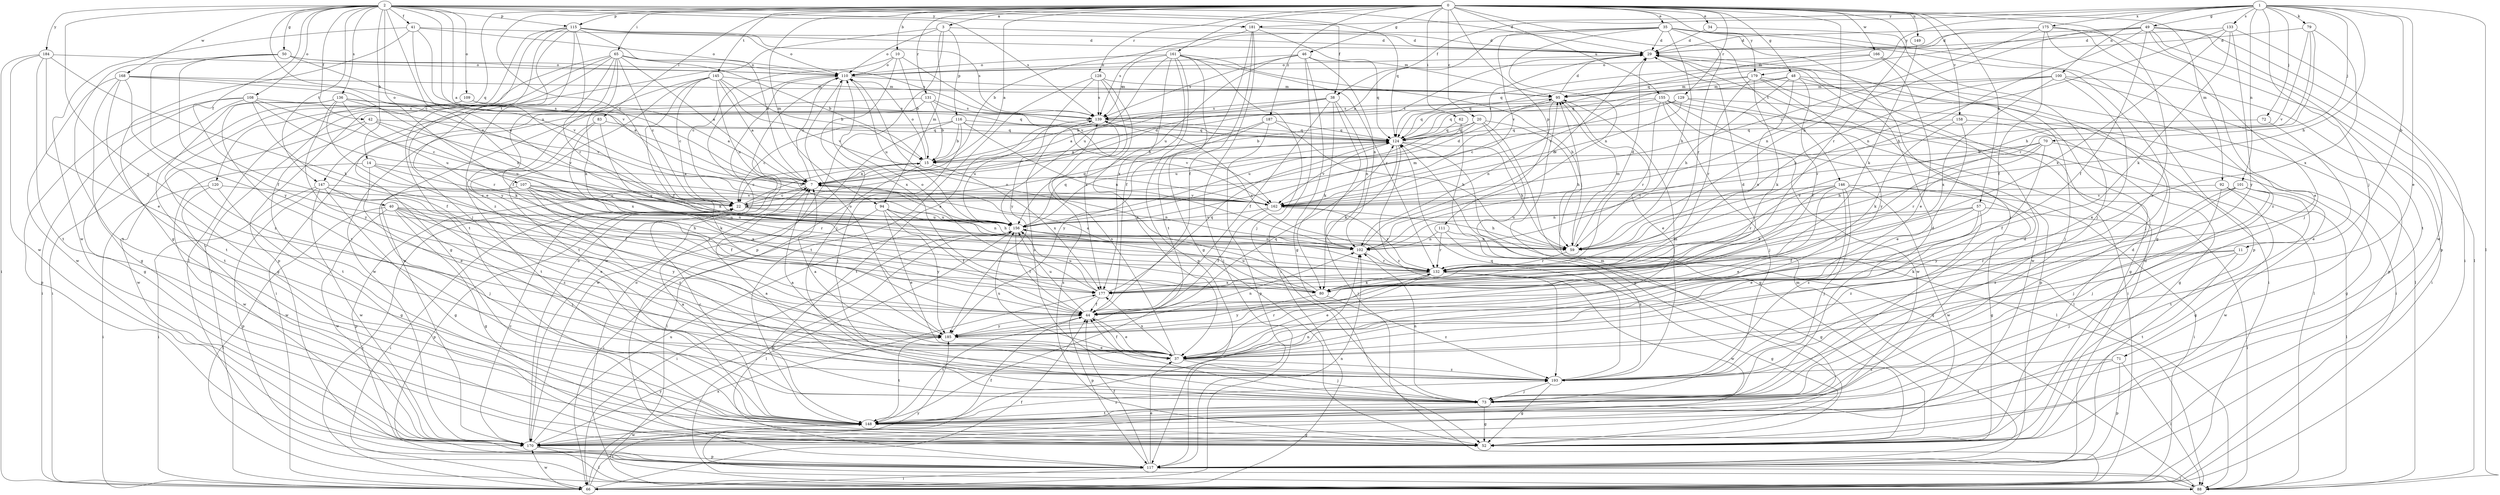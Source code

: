 strict digraph  {
0;
1;
2;
3;
7;
10;
11;
14;
15;
20;
22;
29;
34;
35;
37;
38;
40;
41;
42;
44;
46;
48;
49;
50;
52;
57;
59;
62;
65;
66;
70;
71;
72;
73;
79;
80;
83;
88;
92;
94;
95;
100;
101;
102;
107;
108;
109;
110;
111;
115;
116;
117;
120;
124;
128;
129;
131;
132;
133;
136;
139;
145;
146;
147;
148;
149;
155;
156;
158;
161;
162;
166;
168;
170;
175;
177;
179;
181;
184;
185;
187;
193;
0 -> 3  [label=a];
0 -> 7  [label=a];
0 -> 10  [label=b];
0 -> 20  [label=c];
0 -> 22  [label=c];
0 -> 34  [label=e];
0 -> 35  [label=e];
0 -> 46  [label=g];
0 -> 48  [label=g];
0 -> 57  [label=h];
0 -> 59  [label=h];
0 -> 62  [label=i];
0 -> 65  [label=i];
0 -> 83  [label=l];
0 -> 92  [label=m];
0 -> 94  [label=m];
0 -> 111  [label=p];
0 -> 115  [label=p];
0 -> 120  [label=q];
0 -> 128  [label=r];
0 -> 129  [label=r];
0 -> 131  [label=r];
0 -> 132  [label=r];
0 -> 145  [label=t];
0 -> 146  [label=t];
0 -> 149  [label=u];
0 -> 155  [label=u];
0 -> 158  [label=v];
0 -> 161  [label=v];
0 -> 166  [label=w];
0 -> 179  [label=y];
0 -> 187  [label=z];
0 -> 193  [label=z];
1 -> 11  [label=b];
1 -> 37  [label=e];
1 -> 38  [label=f];
1 -> 49  [label=g];
1 -> 59  [label=h];
1 -> 70  [label=j];
1 -> 71  [label=j];
1 -> 72  [label=j];
1 -> 79  [label=k];
1 -> 88  [label=l];
1 -> 100  [label=n];
1 -> 101  [label=n];
1 -> 133  [label=s];
1 -> 175  [label=x];
1 -> 179  [label=y];
1 -> 181  [label=y];
2 -> 7  [label=a];
2 -> 14  [label=b];
2 -> 22  [label=c];
2 -> 29  [label=d];
2 -> 38  [label=f];
2 -> 40  [label=f];
2 -> 41  [label=f];
2 -> 42  [label=f];
2 -> 50  [label=g];
2 -> 102  [label=n];
2 -> 107  [label=o];
2 -> 108  [label=o];
2 -> 109  [label=o];
2 -> 115  [label=p];
2 -> 124  [label=q];
2 -> 136  [label=s];
2 -> 139  [label=s];
2 -> 147  [label=t];
2 -> 156  [label=u];
2 -> 168  [label=w];
2 -> 181  [label=y];
2 -> 184  [label=y];
2 -> 185  [label=y];
3 -> 29  [label=d];
3 -> 94  [label=m];
3 -> 110  [label=o];
3 -> 116  [label=p];
3 -> 117  [label=p];
3 -> 147  [label=t];
7 -> 22  [label=c];
7 -> 102  [label=n];
7 -> 110  [label=o];
7 -> 117  [label=p];
7 -> 162  [label=v];
10 -> 15  [label=b];
10 -> 22  [label=c];
10 -> 73  [label=j];
10 -> 110  [label=o];
10 -> 162  [label=v];
11 -> 73  [label=j];
11 -> 80  [label=k];
11 -> 132  [label=r];
11 -> 148  [label=t];
14 -> 7  [label=a];
14 -> 37  [label=e];
14 -> 44  [label=f];
14 -> 80  [label=k];
14 -> 170  [label=w];
15 -> 7  [label=a];
15 -> 22  [label=c];
15 -> 88  [label=l];
15 -> 110  [label=o];
15 -> 177  [label=x];
20 -> 15  [label=b];
20 -> 52  [label=g];
20 -> 59  [label=h];
20 -> 88  [label=l];
20 -> 124  [label=q];
20 -> 156  [label=u];
22 -> 15  [label=b];
22 -> 29  [label=d];
22 -> 59  [label=h];
22 -> 66  [label=i];
22 -> 117  [label=p];
22 -> 124  [label=q];
22 -> 156  [label=u];
29 -> 110  [label=o];
34 -> 29  [label=d];
34 -> 73  [label=j];
35 -> 7  [label=a];
35 -> 15  [label=b];
35 -> 29  [label=d];
35 -> 52  [label=g];
35 -> 59  [label=h];
35 -> 73  [label=j];
35 -> 102  [label=n];
35 -> 117  [label=p];
35 -> 132  [label=r];
35 -> 162  [label=v];
37 -> 7  [label=a];
37 -> 44  [label=f];
37 -> 73  [label=j];
37 -> 132  [label=r];
37 -> 139  [label=s];
37 -> 156  [label=u];
37 -> 177  [label=x];
37 -> 193  [label=z];
38 -> 7  [label=a];
38 -> 15  [label=b];
38 -> 44  [label=f];
38 -> 66  [label=i];
38 -> 80  [label=k];
38 -> 102  [label=n];
38 -> 139  [label=s];
40 -> 52  [label=g];
40 -> 59  [label=h];
40 -> 73  [label=j];
40 -> 88  [label=l];
40 -> 132  [label=r];
40 -> 156  [label=u];
40 -> 170  [label=w];
40 -> 185  [label=y];
41 -> 29  [label=d];
41 -> 52  [label=g];
41 -> 110  [label=o];
41 -> 156  [label=u];
41 -> 162  [label=v];
41 -> 170  [label=w];
42 -> 124  [label=q];
42 -> 148  [label=t];
42 -> 156  [label=u];
42 -> 162  [label=v];
42 -> 170  [label=w];
44 -> 29  [label=d];
44 -> 37  [label=e];
44 -> 148  [label=t];
44 -> 156  [label=u];
44 -> 185  [label=y];
46 -> 52  [label=g];
46 -> 66  [label=i];
46 -> 102  [label=n];
46 -> 110  [label=o];
46 -> 124  [label=q];
46 -> 139  [label=s];
46 -> 156  [label=u];
48 -> 44  [label=f];
48 -> 59  [label=h];
48 -> 73  [label=j];
48 -> 88  [label=l];
48 -> 95  [label=m];
48 -> 162  [label=v];
48 -> 177  [label=x];
49 -> 29  [label=d];
49 -> 37  [label=e];
49 -> 44  [label=f];
49 -> 59  [label=h];
49 -> 88  [label=l];
49 -> 102  [label=n];
49 -> 124  [label=q];
49 -> 148  [label=t];
49 -> 170  [label=w];
50 -> 44  [label=f];
50 -> 110  [label=o];
50 -> 139  [label=s];
50 -> 148  [label=t];
50 -> 162  [label=v];
50 -> 185  [label=y];
52 -> 29  [label=d];
52 -> 139  [label=s];
57 -> 37  [label=e];
57 -> 44  [label=f];
57 -> 88  [label=l];
57 -> 132  [label=r];
57 -> 156  [label=u];
57 -> 193  [label=z];
59 -> 29  [label=d];
59 -> 95  [label=m];
59 -> 132  [label=r];
62 -> 52  [label=g];
62 -> 124  [label=q];
62 -> 156  [label=u];
65 -> 7  [label=a];
65 -> 15  [label=b];
65 -> 22  [label=c];
65 -> 44  [label=f];
65 -> 52  [label=g];
65 -> 66  [label=i];
65 -> 80  [label=k];
65 -> 110  [label=o];
65 -> 117  [label=p];
65 -> 185  [label=y];
66 -> 22  [label=c];
66 -> 44  [label=f];
66 -> 148  [label=t];
66 -> 170  [label=w];
66 -> 177  [label=x];
70 -> 15  [label=b];
70 -> 44  [label=f];
70 -> 52  [label=g];
70 -> 59  [label=h];
70 -> 132  [label=r];
70 -> 162  [label=v];
71 -> 88  [label=l];
71 -> 117  [label=p];
71 -> 148  [label=t];
71 -> 193  [label=z];
72 -> 37  [label=e];
72 -> 124  [label=q];
73 -> 7  [label=a];
73 -> 22  [label=c];
73 -> 29  [label=d];
73 -> 44  [label=f];
73 -> 52  [label=g];
73 -> 102  [label=n];
73 -> 148  [label=t];
79 -> 29  [label=d];
79 -> 59  [label=h];
79 -> 132  [label=r];
79 -> 162  [label=v];
79 -> 177  [label=x];
80 -> 110  [label=o];
80 -> 156  [label=u];
80 -> 185  [label=y];
80 -> 193  [label=z];
83 -> 80  [label=k];
83 -> 124  [label=q];
83 -> 148  [label=t];
83 -> 177  [label=x];
88 -> 110  [label=o];
88 -> 124  [label=q];
88 -> 185  [label=y];
92 -> 52  [label=g];
92 -> 73  [label=j];
92 -> 88  [label=l];
92 -> 162  [label=v];
94 -> 37  [label=e];
94 -> 44  [label=f];
94 -> 66  [label=i];
94 -> 102  [label=n];
94 -> 156  [label=u];
94 -> 185  [label=y];
95 -> 29  [label=d];
95 -> 37  [label=e];
95 -> 102  [label=n];
95 -> 124  [label=q];
95 -> 139  [label=s];
100 -> 37  [label=e];
100 -> 59  [label=h];
100 -> 66  [label=i];
100 -> 95  [label=m];
100 -> 117  [label=p];
100 -> 124  [label=q];
100 -> 177  [label=x];
101 -> 73  [label=j];
101 -> 148  [label=t];
101 -> 162  [label=v];
101 -> 170  [label=w];
101 -> 185  [label=y];
101 -> 193  [label=z];
102 -> 29  [label=d];
102 -> 132  [label=r];
107 -> 22  [label=c];
107 -> 44  [label=f];
107 -> 73  [label=j];
107 -> 102  [label=n];
107 -> 132  [label=r];
107 -> 162  [label=v];
107 -> 177  [label=x];
107 -> 193  [label=z];
108 -> 22  [label=c];
108 -> 44  [label=f];
108 -> 52  [label=g];
108 -> 66  [label=i];
108 -> 117  [label=p];
108 -> 139  [label=s];
108 -> 156  [label=u];
109 -> 7  [label=a];
109 -> 52  [label=g];
109 -> 66  [label=i];
109 -> 139  [label=s];
110 -> 95  [label=m];
110 -> 156  [label=u];
110 -> 170  [label=w];
110 -> 177  [label=x];
111 -> 52  [label=g];
111 -> 102  [label=n];
111 -> 132  [label=r];
111 -> 193  [label=z];
115 -> 7  [label=a];
115 -> 29  [label=d];
115 -> 37  [label=e];
115 -> 73  [label=j];
115 -> 88  [label=l];
115 -> 110  [label=o];
115 -> 132  [label=r];
115 -> 139  [label=s];
115 -> 148  [label=t];
115 -> 193  [label=z];
116 -> 15  [label=b];
116 -> 22  [label=c];
116 -> 73  [label=j];
116 -> 102  [label=n];
116 -> 124  [label=q];
116 -> 162  [label=v];
116 -> 170  [label=w];
117 -> 29  [label=d];
117 -> 37  [label=e];
117 -> 44  [label=f];
117 -> 66  [label=i];
117 -> 88  [label=l];
117 -> 95  [label=m];
117 -> 102  [label=n];
117 -> 156  [label=u];
120 -> 22  [label=c];
120 -> 52  [label=g];
120 -> 66  [label=i];
120 -> 170  [label=w];
124 -> 15  [label=b];
124 -> 59  [label=h];
124 -> 80  [label=k];
124 -> 88  [label=l];
124 -> 162  [label=v];
124 -> 193  [label=z];
128 -> 37  [label=e];
128 -> 95  [label=m];
128 -> 139  [label=s];
128 -> 148  [label=t];
128 -> 177  [label=x];
128 -> 185  [label=y];
129 -> 22  [label=c];
129 -> 52  [label=g];
129 -> 66  [label=i];
129 -> 139  [label=s];
129 -> 162  [label=v];
131 -> 15  [label=b];
131 -> 66  [label=i];
131 -> 124  [label=q];
131 -> 139  [label=s];
131 -> 170  [label=w];
132 -> 7  [label=a];
132 -> 37  [label=e];
132 -> 52  [label=g];
132 -> 80  [label=k];
132 -> 139  [label=s];
132 -> 170  [label=w];
132 -> 177  [label=x];
133 -> 29  [label=d];
133 -> 66  [label=i];
133 -> 80  [label=k];
133 -> 102  [label=n];
133 -> 177  [label=x];
133 -> 185  [label=y];
136 -> 80  [label=k];
136 -> 124  [label=q];
136 -> 132  [label=r];
136 -> 139  [label=s];
136 -> 148  [label=t];
136 -> 162  [label=v];
136 -> 185  [label=y];
136 -> 193  [label=z];
139 -> 124  [label=q];
139 -> 148  [label=t];
139 -> 156  [label=u];
145 -> 7  [label=a];
145 -> 15  [label=b];
145 -> 22  [label=c];
145 -> 44  [label=f];
145 -> 95  [label=m];
145 -> 148  [label=t];
145 -> 156  [label=u];
145 -> 162  [label=v];
145 -> 170  [label=w];
146 -> 37  [label=e];
146 -> 52  [label=g];
146 -> 66  [label=i];
146 -> 73  [label=j];
146 -> 80  [label=k];
146 -> 102  [label=n];
146 -> 132  [label=r];
146 -> 162  [label=v];
146 -> 170  [label=w];
146 -> 193  [label=z];
147 -> 37  [label=e];
147 -> 52  [label=g];
147 -> 66  [label=i];
147 -> 117  [label=p];
147 -> 162  [label=v];
147 -> 170  [label=w];
147 -> 193  [label=z];
148 -> 7  [label=a];
148 -> 29  [label=d];
148 -> 52  [label=g];
148 -> 95  [label=m];
148 -> 102  [label=n];
148 -> 170  [label=w];
148 -> 193  [label=z];
149 -> 80  [label=k];
155 -> 66  [label=i];
155 -> 73  [label=j];
155 -> 88  [label=l];
155 -> 117  [label=p];
155 -> 124  [label=q];
155 -> 132  [label=r];
155 -> 139  [label=s];
155 -> 170  [label=w];
156 -> 7  [label=a];
156 -> 29  [label=d];
156 -> 44  [label=f];
156 -> 59  [label=h];
156 -> 66  [label=i];
156 -> 88  [label=l];
156 -> 95  [label=m];
156 -> 102  [label=n];
156 -> 124  [label=q];
158 -> 37  [label=e];
158 -> 52  [label=g];
158 -> 80  [label=k];
158 -> 124  [label=q];
161 -> 44  [label=f];
161 -> 52  [label=g];
161 -> 59  [label=h];
161 -> 73  [label=j];
161 -> 110  [label=o];
161 -> 117  [label=p];
161 -> 132  [label=r];
161 -> 139  [label=s];
161 -> 156  [label=u];
161 -> 177  [label=x];
162 -> 44  [label=f];
162 -> 59  [label=h];
162 -> 132  [label=r];
162 -> 156  [label=u];
166 -> 37  [label=e];
166 -> 73  [label=j];
166 -> 110  [label=o];
166 -> 124  [label=q];
168 -> 7  [label=a];
168 -> 52  [label=g];
168 -> 59  [label=h];
168 -> 95  [label=m];
168 -> 148  [label=t];
168 -> 170  [label=w];
168 -> 193  [label=z];
170 -> 22  [label=c];
170 -> 44  [label=f];
170 -> 88  [label=l];
170 -> 110  [label=o];
170 -> 117  [label=p];
170 -> 156  [label=u];
170 -> 185  [label=y];
175 -> 29  [label=d];
175 -> 44  [label=f];
175 -> 73  [label=j];
175 -> 95  [label=m];
175 -> 117  [label=p];
175 -> 162  [label=v];
175 -> 193  [label=z];
177 -> 44  [label=f];
177 -> 110  [label=o];
177 -> 117  [label=p];
177 -> 124  [label=q];
177 -> 156  [label=u];
179 -> 66  [label=i];
179 -> 80  [label=k];
179 -> 95  [label=m];
179 -> 124  [label=q];
179 -> 132  [label=r];
179 -> 170  [label=w];
179 -> 185  [label=y];
181 -> 29  [label=d];
181 -> 44  [label=f];
181 -> 66  [label=i];
181 -> 95  [label=m];
181 -> 139  [label=s];
181 -> 148  [label=t];
184 -> 37  [label=e];
184 -> 66  [label=i];
184 -> 80  [label=k];
184 -> 110  [label=o];
184 -> 148  [label=t];
184 -> 170  [label=w];
185 -> 37  [label=e];
185 -> 102  [label=n];
185 -> 110  [label=o];
185 -> 124  [label=q];
185 -> 148  [label=t];
187 -> 7  [label=a];
187 -> 59  [label=h];
187 -> 117  [label=p];
187 -> 124  [label=q];
187 -> 185  [label=y];
193 -> 7  [label=a];
193 -> 52  [label=g];
193 -> 73  [label=j];
193 -> 95  [label=m];
193 -> 124  [label=q];
193 -> 139  [label=s];
}
